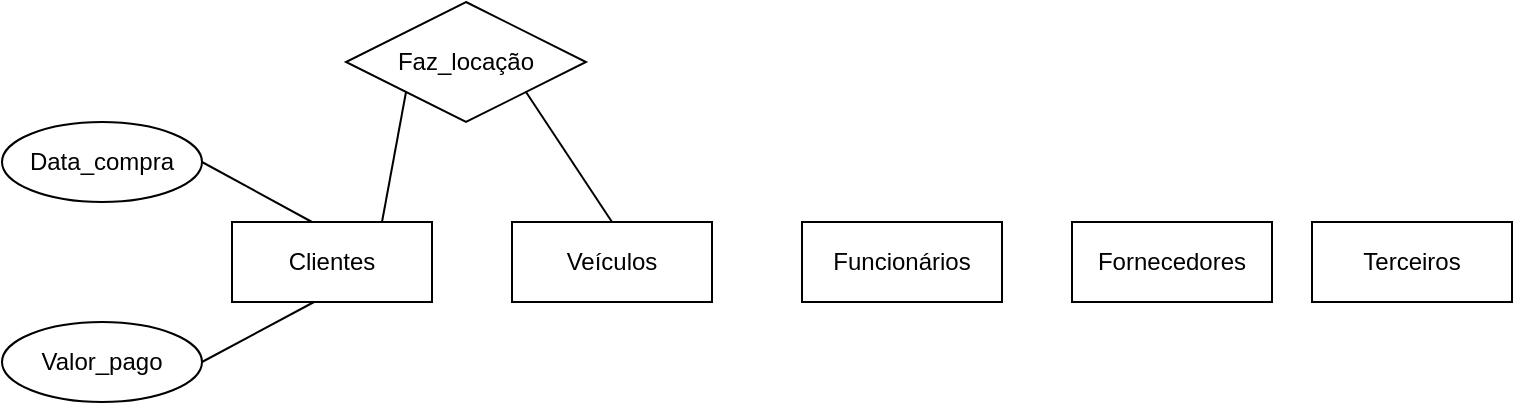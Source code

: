 <mxfile version="15.9.6" type="github">
  <diagram id="R2lEEEUBdFMjLlhIrx00" name="Page-1">
    <mxGraphModel dx="1038" dy="564" grid="1" gridSize="10" guides="1" tooltips="1" connect="1" arrows="1" fold="1" page="1" pageScale="1" pageWidth="850" pageHeight="1100" math="0" shadow="0" extFonts="Permanent Marker^https://fonts.googleapis.com/css?family=Permanent+Marker">
      <root>
        <mxCell id="0" />
        <mxCell id="1" parent="0" />
        <mxCell id="UpK-_f2_bz4NrfLUHzfi-22" value="Veículos" style="whiteSpace=wrap;html=1;align=center;" vertex="1" parent="1">
          <mxGeometry x="285" y="260" width="100" height="40" as="geometry" />
        </mxCell>
        <mxCell id="UpK-_f2_bz4NrfLUHzfi-23" value="Funcionários" style="whiteSpace=wrap;html=1;align=center;" vertex="1" parent="1">
          <mxGeometry x="430" y="260" width="100" height="40" as="geometry" />
        </mxCell>
        <mxCell id="UpK-_f2_bz4NrfLUHzfi-24" value="&lt;div&gt;Fornecedores&lt;/div&gt;" style="whiteSpace=wrap;html=1;align=center;" vertex="1" parent="1">
          <mxGeometry x="565" y="260" width="100" height="40" as="geometry" />
        </mxCell>
        <mxCell id="UpK-_f2_bz4NrfLUHzfi-25" value="Terceiros" style="whiteSpace=wrap;html=1;align=center;" vertex="1" parent="1">
          <mxGeometry x="685" y="260" width="100" height="40" as="geometry" />
        </mxCell>
        <mxCell id="UpK-_f2_bz4NrfLUHzfi-26" value="Clientes" style="whiteSpace=wrap;html=1;align=center;" vertex="1" parent="1">
          <mxGeometry x="145" y="260" width="100" height="40" as="geometry" />
        </mxCell>
        <mxCell id="UpK-_f2_bz4NrfLUHzfi-27" value="Data_compra" style="ellipse;whiteSpace=wrap;html=1;align=center;" vertex="1" parent="1">
          <mxGeometry x="30" y="210" width="100" height="40" as="geometry" />
        </mxCell>
        <mxCell id="UpK-_f2_bz4NrfLUHzfi-28" value="Valor_pago" style="ellipse;whiteSpace=wrap;html=1;align=center;" vertex="1" parent="1">
          <mxGeometry x="30" y="310" width="100" height="40" as="geometry" />
        </mxCell>
        <mxCell id="UpK-_f2_bz4NrfLUHzfi-30" value="" style="endArrow=none;html=1;rounded=0;entryX=0.4;entryY=0;entryDx=0;entryDy=0;entryPerimeter=0;exitX=1;exitY=0.5;exitDx=0;exitDy=0;" edge="1" parent="1" source="UpK-_f2_bz4NrfLUHzfi-27" target="UpK-_f2_bz4NrfLUHzfi-26">
          <mxGeometry relative="1" as="geometry">
            <mxPoint x="185" y="210" as="sourcePoint" />
            <mxPoint x="345" y="210" as="targetPoint" />
          </mxGeometry>
        </mxCell>
        <mxCell id="UpK-_f2_bz4NrfLUHzfi-35" value="" style="endArrow=none;html=1;rounded=0;entryX=1;entryY=0.5;entryDx=0;entryDy=0;exitX=0.41;exitY=1;exitDx=0;exitDy=0;exitPerimeter=0;" edge="1" parent="1" source="UpK-_f2_bz4NrfLUHzfi-26" target="UpK-_f2_bz4NrfLUHzfi-28">
          <mxGeometry relative="1" as="geometry">
            <mxPoint x="194.5" y="300" as="sourcePoint" />
            <mxPoint x="194.5" y="350" as="targetPoint" />
          </mxGeometry>
        </mxCell>
        <mxCell id="UpK-_f2_bz4NrfLUHzfi-36" value="Faz_locação" style="shape=rhombus;perimeter=rhombusPerimeter;whiteSpace=wrap;html=1;align=center;" vertex="1" parent="1">
          <mxGeometry x="202" y="150" width="120" height="60" as="geometry" />
        </mxCell>
        <mxCell id="UpK-_f2_bz4NrfLUHzfi-38" value="" style="endArrow=none;html=1;rounded=0;entryX=0.5;entryY=0;entryDx=0;entryDy=0;exitX=1;exitY=1;exitDx=0;exitDy=0;" edge="1" parent="1" source="UpK-_f2_bz4NrfLUHzfi-36" target="UpK-_f2_bz4NrfLUHzfi-22">
          <mxGeometry relative="1" as="geometry">
            <mxPoint x="285" y="200" as="sourcePoint" />
            <mxPoint x="340" y="230" as="targetPoint" />
          </mxGeometry>
        </mxCell>
        <mxCell id="UpK-_f2_bz4NrfLUHzfi-40" value="" style="endArrow=none;html=1;rounded=0;entryX=0.75;entryY=0;entryDx=0;entryDy=0;exitX=0;exitY=1;exitDx=0;exitDy=0;" edge="1" parent="1" source="UpK-_f2_bz4NrfLUHzfi-36" target="UpK-_f2_bz4NrfLUHzfi-26">
          <mxGeometry relative="1" as="geometry">
            <mxPoint x="222" y="210" as="sourcePoint" />
            <mxPoint x="265" y="275" as="targetPoint" />
          </mxGeometry>
        </mxCell>
      </root>
    </mxGraphModel>
  </diagram>
</mxfile>

